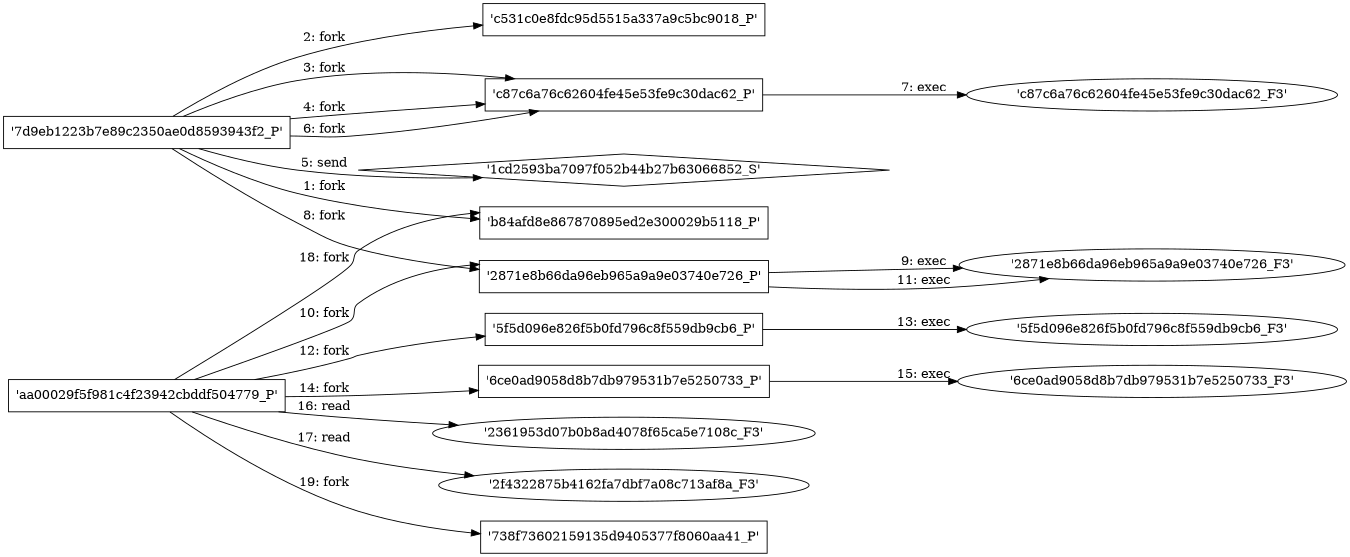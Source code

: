 digraph "D:\Learning\Paper\apt\基于CTI的攻击预警\Dataset\攻击图\ASGfromALLCTI\Uncovering Trickbot’s use of IoT devices in command-and-control infrastructure.dot" {
rankdir="LR"
size="9"
fixedsize="false"
splines="true"
nodesep=0.3
ranksep=0
fontsize=10
overlap="scalexy"
engine= "neato"
	"'7d9eb1223b7e89c2350ae0d8593943f2_P'" [node_type=Process shape=box]
	"'b84afd8e867870895ed2e300029b5118_P'" [node_type=Process shape=box]
	"'7d9eb1223b7e89c2350ae0d8593943f2_P'" -> "'b84afd8e867870895ed2e300029b5118_P'" [label="1: fork"]
	"'7d9eb1223b7e89c2350ae0d8593943f2_P'" [node_type=Process shape=box]
	"'c531c0e8fdc95d5515a337a9c5bc9018_P'" [node_type=Process shape=box]
	"'7d9eb1223b7e89c2350ae0d8593943f2_P'" -> "'c531c0e8fdc95d5515a337a9c5bc9018_P'" [label="2: fork"]
	"'7d9eb1223b7e89c2350ae0d8593943f2_P'" [node_type=Process shape=box]
	"'c87c6a76c62604fe45e53fe9c30dac62_P'" [node_type=Process shape=box]
	"'7d9eb1223b7e89c2350ae0d8593943f2_P'" -> "'c87c6a76c62604fe45e53fe9c30dac62_P'" [label="3: fork"]
	"'7d9eb1223b7e89c2350ae0d8593943f2_P'" [node_type=Process shape=box]
	"'c87c6a76c62604fe45e53fe9c30dac62_P'" [node_type=Process shape=box]
	"'7d9eb1223b7e89c2350ae0d8593943f2_P'" -> "'c87c6a76c62604fe45e53fe9c30dac62_P'" [label="4: fork"]
	"'1cd2593ba7097f052b44b27b63066852_S'" [node_type=Socket shape=diamond]
	"'7d9eb1223b7e89c2350ae0d8593943f2_P'" [node_type=Process shape=box]
	"'7d9eb1223b7e89c2350ae0d8593943f2_P'" -> "'1cd2593ba7097f052b44b27b63066852_S'" [label="5: send"]
	"'7d9eb1223b7e89c2350ae0d8593943f2_P'" [node_type=Process shape=box]
	"'c87c6a76c62604fe45e53fe9c30dac62_P'" [node_type=Process shape=box]
	"'7d9eb1223b7e89c2350ae0d8593943f2_P'" -> "'c87c6a76c62604fe45e53fe9c30dac62_P'" [label="6: fork"]
	"'c87c6a76c62604fe45e53fe9c30dac62_P'" [node_type=Process shape=box]
	"'c87c6a76c62604fe45e53fe9c30dac62_F3'" [node_type=File shape=ellipse]
	"'c87c6a76c62604fe45e53fe9c30dac62_P'" -> "'c87c6a76c62604fe45e53fe9c30dac62_F3'" [label="7: exec"]
	"'7d9eb1223b7e89c2350ae0d8593943f2_P'" [node_type=Process shape=box]
	"'2871e8b66da96eb965a9a9e03740e726_P'" [node_type=Process shape=box]
	"'7d9eb1223b7e89c2350ae0d8593943f2_P'" -> "'2871e8b66da96eb965a9a9e03740e726_P'" [label="8: fork"]
	"'2871e8b66da96eb965a9a9e03740e726_P'" [node_type=Process shape=box]
	"'2871e8b66da96eb965a9a9e03740e726_F3'" [node_type=File shape=ellipse]
	"'2871e8b66da96eb965a9a9e03740e726_P'" -> "'2871e8b66da96eb965a9a9e03740e726_F3'" [label="9: exec"]
	"'aa00029f5f981c4f23942cbddf504779_P'" [node_type=Process shape=box]
	"'2871e8b66da96eb965a9a9e03740e726_P'" [node_type=Process shape=box]
	"'aa00029f5f981c4f23942cbddf504779_P'" -> "'2871e8b66da96eb965a9a9e03740e726_P'" [label="10: fork"]
	"'2871e8b66da96eb965a9a9e03740e726_P'" [node_type=Process shape=box]
	"'2871e8b66da96eb965a9a9e03740e726_F3'" [node_type=File shape=ellipse]
	"'2871e8b66da96eb965a9a9e03740e726_P'" -> "'2871e8b66da96eb965a9a9e03740e726_F3'" [label="11: exec"]
	"'aa00029f5f981c4f23942cbddf504779_P'" [node_type=Process shape=box]
	"'5f5d096e826f5b0fd796c8f559db9cb6_P'" [node_type=Process shape=box]
	"'aa00029f5f981c4f23942cbddf504779_P'" -> "'5f5d096e826f5b0fd796c8f559db9cb6_P'" [label="12: fork"]
	"'5f5d096e826f5b0fd796c8f559db9cb6_P'" [node_type=Process shape=box]
	"'5f5d096e826f5b0fd796c8f559db9cb6_F3'" [node_type=File shape=ellipse]
	"'5f5d096e826f5b0fd796c8f559db9cb6_P'" -> "'5f5d096e826f5b0fd796c8f559db9cb6_F3'" [label="13: exec"]
	"'aa00029f5f981c4f23942cbddf504779_P'" [node_type=Process shape=box]
	"'6ce0ad9058d8b7db979531b7e5250733_P'" [node_type=Process shape=box]
	"'aa00029f5f981c4f23942cbddf504779_P'" -> "'6ce0ad9058d8b7db979531b7e5250733_P'" [label="14: fork"]
	"'6ce0ad9058d8b7db979531b7e5250733_P'" [node_type=Process shape=box]
	"'6ce0ad9058d8b7db979531b7e5250733_F3'" [node_type=File shape=ellipse]
	"'6ce0ad9058d8b7db979531b7e5250733_P'" -> "'6ce0ad9058d8b7db979531b7e5250733_F3'" [label="15: exec"]
	"'2361953d07b0b8ad4078f65ca5e7108c_F3'" [node_type=file shape=ellipse]
	"'aa00029f5f981c4f23942cbddf504779_P'" [node_type=Process shape=box]
	"'aa00029f5f981c4f23942cbddf504779_P'" -> "'2361953d07b0b8ad4078f65ca5e7108c_F3'" [label="16: read"]
	"'2f4322875b4162fa7dbf7a08c713af8a_F3'" [node_type=file shape=ellipse]
	"'aa00029f5f981c4f23942cbddf504779_P'" [node_type=Process shape=box]
	"'aa00029f5f981c4f23942cbddf504779_P'" -> "'2f4322875b4162fa7dbf7a08c713af8a_F3'" [label="17: read"]
	"'aa00029f5f981c4f23942cbddf504779_P'" [node_type=Process shape=box]
	"'b84afd8e867870895ed2e300029b5118_P'" [node_type=Process shape=box]
	"'aa00029f5f981c4f23942cbddf504779_P'" -> "'b84afd8e867870895ed2e300029b5118_P'" [label="18: fork"]
	"'aa00029f5f981c4f23942cbddf504779_P'" [node_type=Process shape=box]
	"'738f73602159135d9405377f8060aa41_P'" [node_type=Process shape=box]
	"'aa00029f5f981c4f23942cbddf504779_P'" -> "'738f73602159135d9405377f8060aa41_P'" [label="19: fork"]
}
